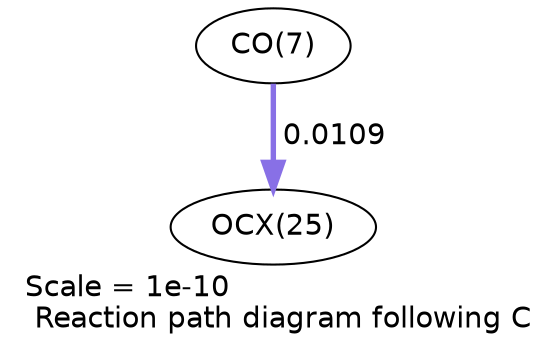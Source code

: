 digraph reaction_paths {
center=1;
s9 -> s63[fontname="Helvetica", penwidth=2.59, arrowsize=1.29, color="0.7, 0.511, 0.9"
, label=" 0.0109"];
s9 [ fontname="Helvetica", label="CO(7)"];
s63 [ fontname="Helvetica", label="OCX(25)"];
 label = "Scale = 1e-10\l Reaction path diagram following C";
 fontname = "Helvetica";
}
